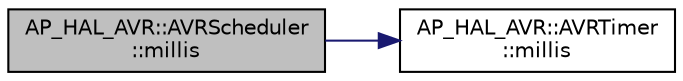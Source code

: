 digraph "AP_HAL_AVR::AVRScheduler::millis"
{
 // INTERACTIVE_SVG=YES
  edge [fontname="Helvetica",fontsize="10",labelfontname="Helvetica",labelfontsize="10"];
  node [fontname="Helvetica",fontsize="10",shape=record];
  rankdir="LR";
  Node1 [label="AP_HAL_AVR::AVRScheduler\l::millis",height=0.2,width=0.4,color="black", fillcolor="grey75", style="filled" fontcolor="black"];
  Node1 -> Node2 [color="midnightblue",fontsize="10",style="solid",fontname="Helvetica"];
  Node2 [label="AP_HAL_AVR::AVRTimer\l::millis",height=0.2,width=0.4,color="black", fillcolor="white", style="filled",URL="$classAP__HAL__AVR_1_1AVRTimer.html#a7b8ef489608ffa2f7132573a8dfdf515"];
}
